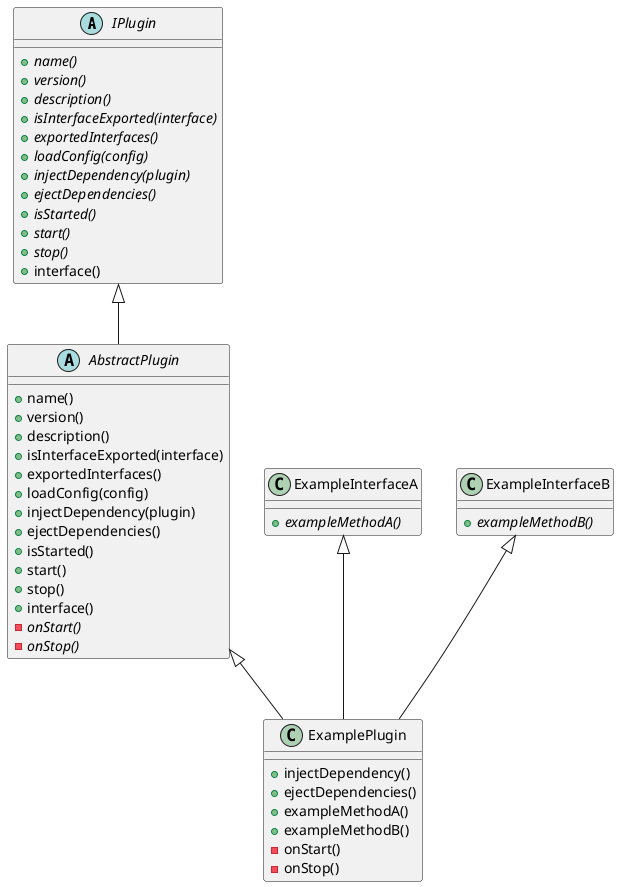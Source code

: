 @startuml Plugin
IPlugin <|-- AbstractPlugin
AbstractPlugin <|-- ExamplePlugin
ExampleInterfaceA <|-- ExamplePlugin
ExampleInterfaceB <|-- ExamplePlugin

abstract class IPlugin {
    {abstract} +name()
    {abstract} +version()
    {abstract} +description()
    {abstract} +isInterfaceExported(interface)
    {abstract} +exportedInterfaces()
    {abstract} +loadConfig(config)
    {abstract} +injectDependency(plugin)
    {abstract} +ejectDependencies()
    {abstract} +isStarted()
    {abstract} +start()
    {abstract} +stop()
    +interface()
}

abstract class AbstractPlugin {
    +name()
    +version()
    +description()
    +isInterfaceExported(interface)
    +exportedInterfaces()
    +loadConfig(config)
    +injectDependency(plugin)
    +ejectDependencies()
    +isStarted()
    +start()
    +stop()
    +interface()
    {abstract} -onStart()
    {abstract} -onStop()
}

class ExampleInterfaceA {
    {abstract} +exampleMethodA()
}

class ExampleInterfaceB {
    {abstract} +exampleMethodB()
}

class ExamplePlugin {
    +injectDependency()
    +ejectDependencies()
    +exampleMethodA()
    +exampleMethodB()
    -onStart()
    -onStop()
}
@enduml

@startuml PluginFactory
IPluginFactory <|-- PluginFactory

abstract class IPluginFactory {
    {abstract} +createInstance(instanceName)
}

class PluginFactory {
    +createInstance(instanceName)
}
@enduml

@startuml PluginManager
PluginManager -- Plugin

class PluginManager {
    +load()
    +unload()
    +start()
    +stop()
    +pluginInstance(instanceName)
    +pluginInstanceNames()
}

class Plugin {
    +loadInstances(pluginConfig)
    -loadInstance(pluginFactory, instanceConfig)
    -checkVersion(pluginVersion, pluginConfig)
}

@startuml PluginManagerConfig
PluginManagerConfig o-- PluginConfig
PluginConfig o-- PluginInstanceConfig

class PluginManagerConfig {
    +isValid()
    +pluginConfigs()
    +setPluginConfigs(pluginConfigs)
    +pluginStartupPriorities()
    +setPluginStartupPriorities(startupPriorities)
}

class PluginConfig {
    +isValid()
    +isExactVersion()
    +isVersionRange()
    +filePath()
    +setFilePath(filePath)
    +version()
    +setVersion(version)
    +minVersion()
    +setMinVersion(minVersion)
    +maxVersion()
    +setMaxVersion(maxVersion)
    +instanceConfigs()
    +setInstanceConfigs(instanceConfigs)
}

class PluginInstanceConfig {
    +isValid()
    +name()
    +setName(name)
    +config()
    +setConfig(config)
    +dependencies()
    +setDependencies(dependencies)
}
@enduml
